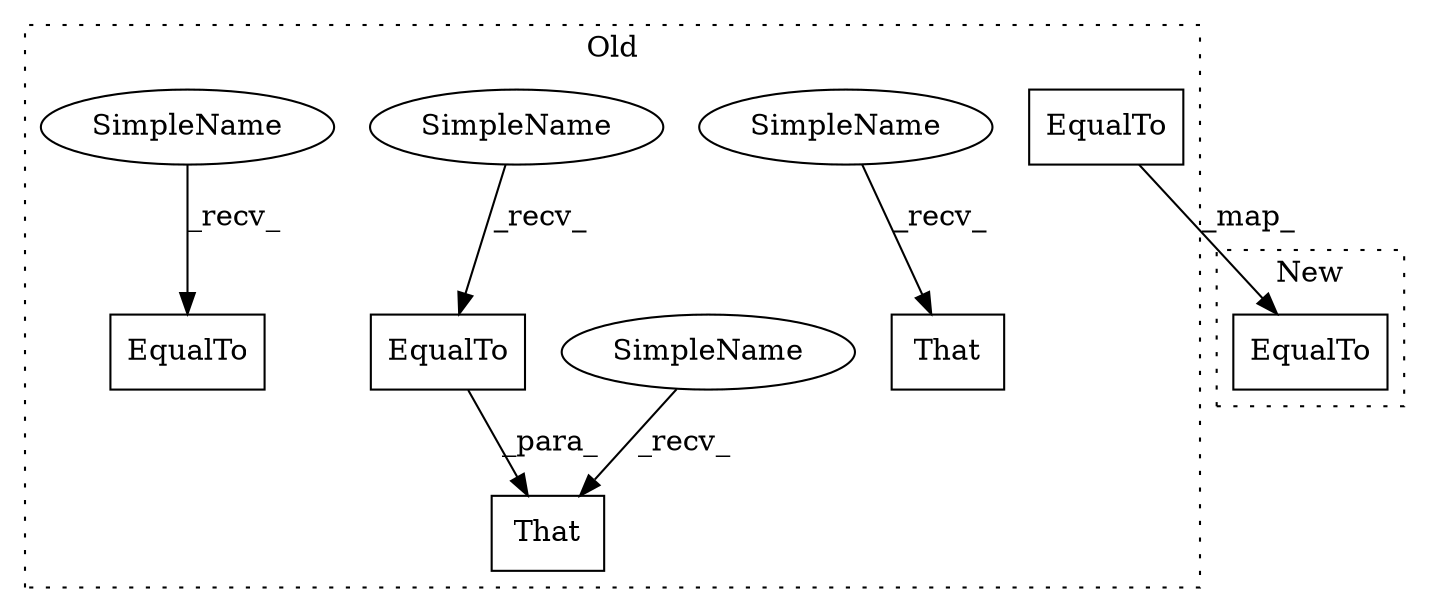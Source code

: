 digraph G {
subgraph cluster0 {
1 [label="EqualTo" a="32" s="3756,3770" l="8,1" shape="box"];
3 [label="EqualTo" a="32" s="3662,3675" l="8,1" shape="box"];
4 [label="That" a="32" s="3617,3693" l="5,1" shape="box"];
5 [label="That" a="32" s="3398,3473" l="5,1" shape="box"];
6 [label="EqualTo" a="32" s="3535,3549" l="8,1" shape="box"];
7 [label="SimpleName" a="42" s="3391" l="6" shape="ellipse"];
8 [label="SimpleName" a="42" s="3610" l="6" shape="ellipse"];
9 [label="SimpleName" a="42" s="3659" l="2" shape="ellipse"];
10 [label="SimpleName" a="42" s="3532" l="2" shape="ellipse"];
label = "Old";
style="dotted";
}
subgraph cluster1 {
2 [label="EqualTo" a="32" s="3536,3599" l="8,1" shape="box"];
label = "New";
style="dotted";
}
1 -> 2 [label="_map_"];
3 -> 4 [label="_para_"];
7 -> 5 [label="_recv_"];
8 -> 4 [label="_recv_"];
9 -> 3 [label="_recv_"];
10 -> 6 [label="_recv_"];
}